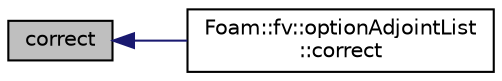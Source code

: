 digraph "correct"
{
  bgcolor="transparent";
  edge [fontname="Helvetica",fontsize="10",labelfontname="Helvetica",labelfontsize="10"];
  node [fontname="Helvetica",fontsize="10",shape=record];
  rankdir="LR";
  Node1 [label="correct",height=0.2,width=0.4,color="black", fillcolor="grey75", style="filled" fontcolor="black"];
  Node1 -> Node2 [dir="back",color="midnightblue",fontsize="10",style="solid",fontname="Helvetica"];
  Node2 [label="Foam::fv::optionAdjointList\l::correct",height=0.2,width=0.4,color="black",URL="$classFoam_1_1fv_1_1optionAdjointList.html#a7f50c4efaee2d5376cf85daa991a04ab",tooltip="Correct. "];
}
